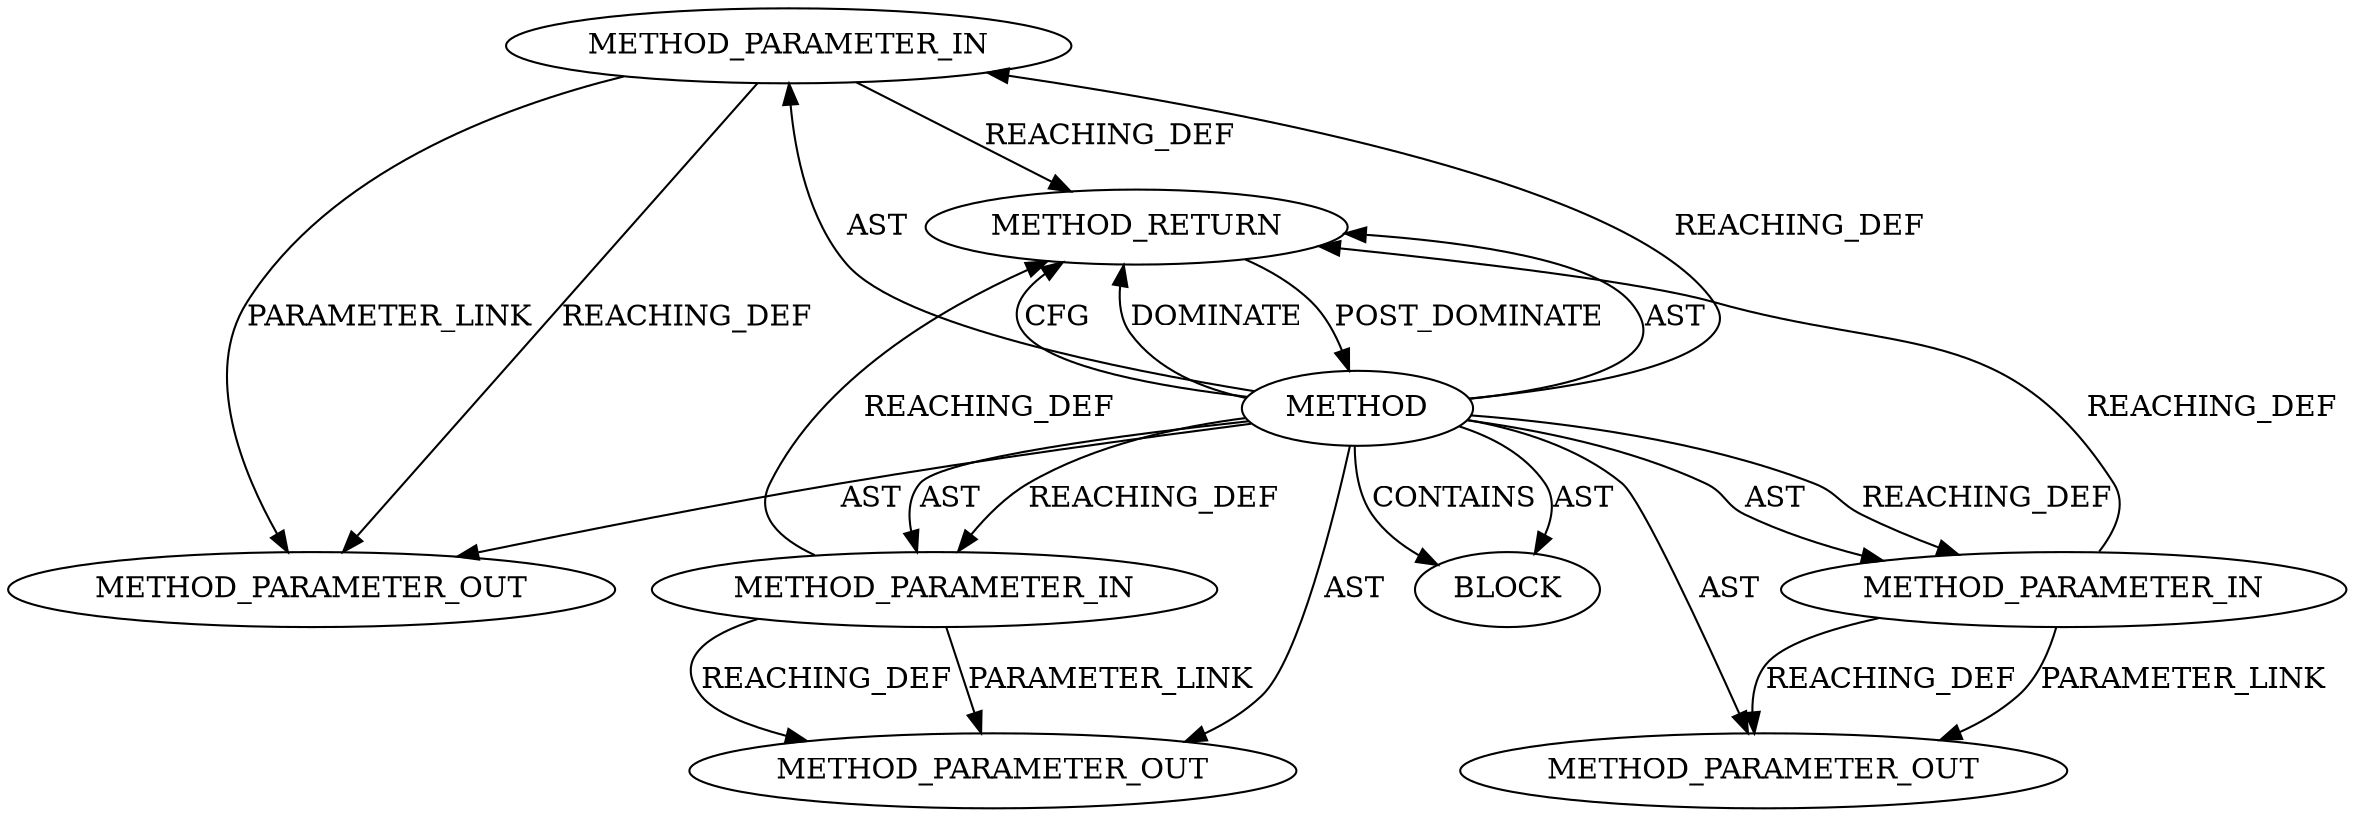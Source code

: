 digraph {
  25917 [label=METHOD_PARAMETER_IN ORDER=2 CODE="p2" IS_VARIADIC=false TYPE_FULL_NAME="ANY" EVALUATION_STRATEGY="BY_VALUE" INDEX=2 NAME="p2"]
  25919 [label=BLOCK ORDER=1 ARGUMENT_INDEX=1 CODE="<empty>" TYPE_FULL_NAME="ANY"]
  27370 [label=METHOD_PARAMETER_OUT ORDER=1 CODE="p1" IS_VARIADIC=false TYPE_FULL_NAME="ANY" EVALUATION_STRATEGY="BY_VALUE" INDEX=1 NAME="p1"]
  25918 [label=METHOD_PARAMETER_IN ORDER=3 CODE="p3" IS_VARIADIC=false TYPE_FULL_NAME="ANY" EVALUATION_STRATEGY="BY_VALUE" INDEX=3 NAME="p3"]
  27371 [label=METHOD_PARAMETER_OUT ORDER=2 CODE="p2" IS_VARIADIC=false TYPE_FULL_NAME="ANY" EVALUATION_STRATEGY="BY_VALUE" INDEX=2 NAME="p2"]
  25916 [label=METHOD_PARAMETER_IN ORDER=1 CODE="p1" IS_VARIADIC=false TYPE_FULL_NAME="ANY" EVALUATION_STRATEGY="BY_VALUE" INDEX=1 NAME="p1"]
  25915 [label=METHOD AST_PARENT_TYPE="NAMESPACE_BLOCK" AST_PARENT_FULL_NAME="<global>" ORDER=0 CODE="<empty>" FULL_NAME="d2i_SSL_SESSION" IS_EXTERNAL=true FILENAME="<empty>" SIGNATURE="" NAME="d2i_SSL_SESSION"]
  27372 [label=METHOD_PARAMETER_OUT ORDER=3 CODE="p3" IS_VARIADIC=false TYPE_FULL_NAME="ANY" EVALUATION_STRATEGY="BY_VALUE" INDEX=3 NAME="p3"]
  25920 [label=METHOD_RETURN ORDER=2 CODE="RET" TYPE_FULL_NAME="ANY" EVALUATION_STRATEGY="BY_VALUE"]
  25916 -> 27370 [label=REACHING_DEF VARIABLE="p1"]
  25915 -> 25918 [label=AST ]
  25915 -> 25920 [label=AST ]
  25917 -> 27371 [label=REACHING_DEF VARIABLE="p2"]
  25915 -> 25918 [label=REACHING_DEF VARIABLE=""]
  25917 -> 25920 [label=REACHING_DEF VARIABLE="p2"]
  25916 -> 27370 [label=PARAMETER_LINK ]
  25915 -> 25920 [label=CFG ]
  25916 -> 25920 [label=REACHING_DEF VARIABLE="p1"]
  25915 -> 25916 [label=REACHING_DEF VARIABLE=""]
  25920 -> 25915 [label=POST_DOMINATE ]
  25915 -> 25919 [label=AST ]
  25917 -> 27371 [label=PARAMETER_LINK ]
  25915 -> 25920 [label=DOMINATE ]
  25918 -> 27372 [label=PARAMETER_LINK ]
  25918 -> 25920 [label=REACHING_DEF VARIABLE="p3"]
  25915 -> 25917 [label=AST ]
  25915 -> 25917 [label=REACHING_DEF VARIABLE=""]
  25915 -> 27371 [label=AST ]
  25915 -> 27372 [label=AST ]
  25915 -> 25919 [label=CONTAINS ]
  25915 -> 27370 [label=AST ]
  25918 -> 27372 [label=REACHING_DEF VARIABLE="p3"]
  25915 -> 25916 [label=AST ]
}
